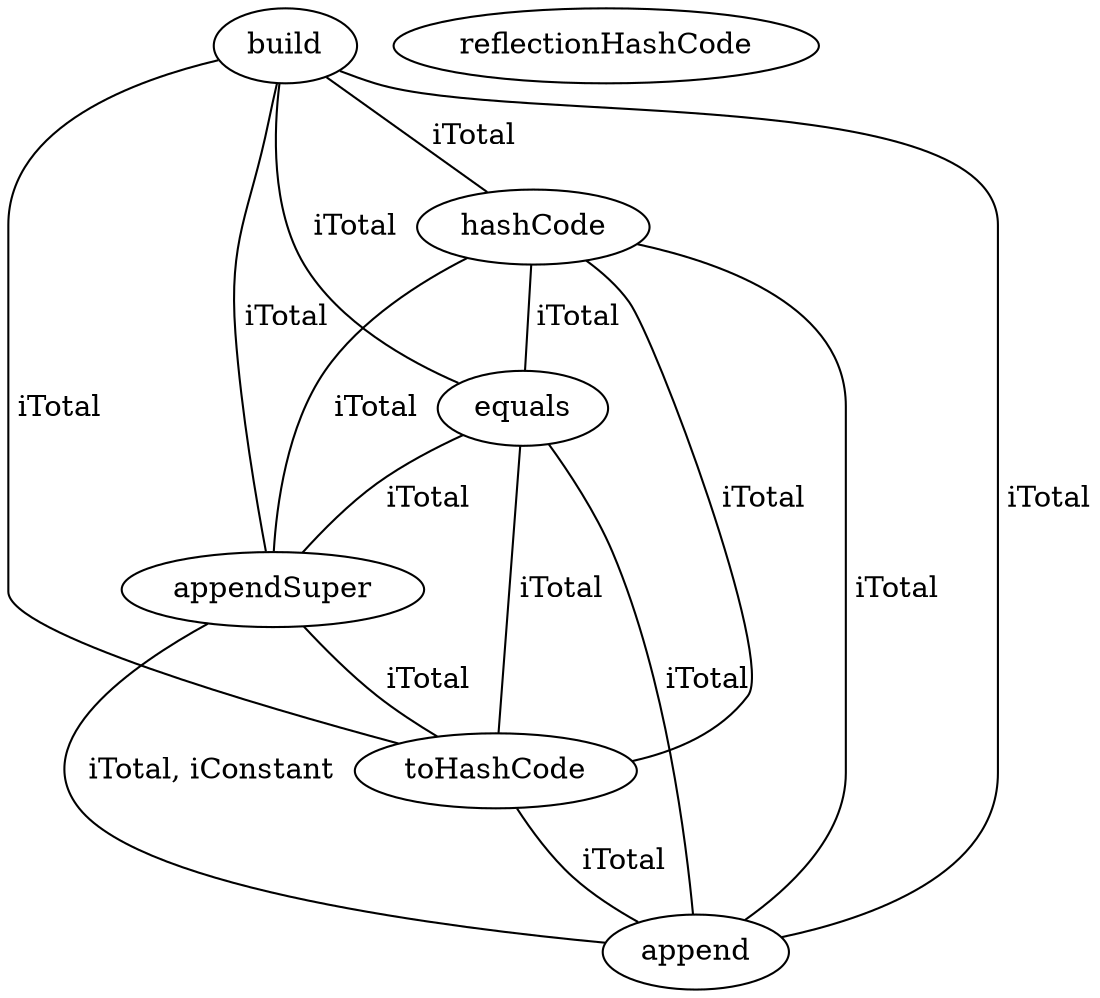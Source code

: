 digraph G {
build;
hashCode;
equals;
appendSuper;
reflectionHashCode;
toHashCode;
append;
build -> hashCode [label=" iTotal", dir=none];
build -> equals [label=" iTotal", dir=none];
build -> appendSuper [label=" iTotal", dir=none];
build -> toHashCode [label=" iTotal", dir=none];
build -> append [label=" iTotal", dir=none];
hashCode -> equals [label=" iTotal", dir=none];
hashCode -> appendSuper [label=" iTotal", dir=none];
hashCode -> toHashCode [label=" iTotal", dir=none];
hashCode -> append [label=" iTotal", dir=none];
equals -> appendSuper [label=" iTotal", dir=none];
equals -> toHashCode [label=" iTotal", dir=none];
equals -> append [label=" iTotal", dir=none];
appendSuper -> toHashCode [label=" iTotal", dir=none];
appendSuper -> append [label=" iTotal, iConstant", dir=none];
toHashCode -> append [label=" iTotal", dir=none];
}